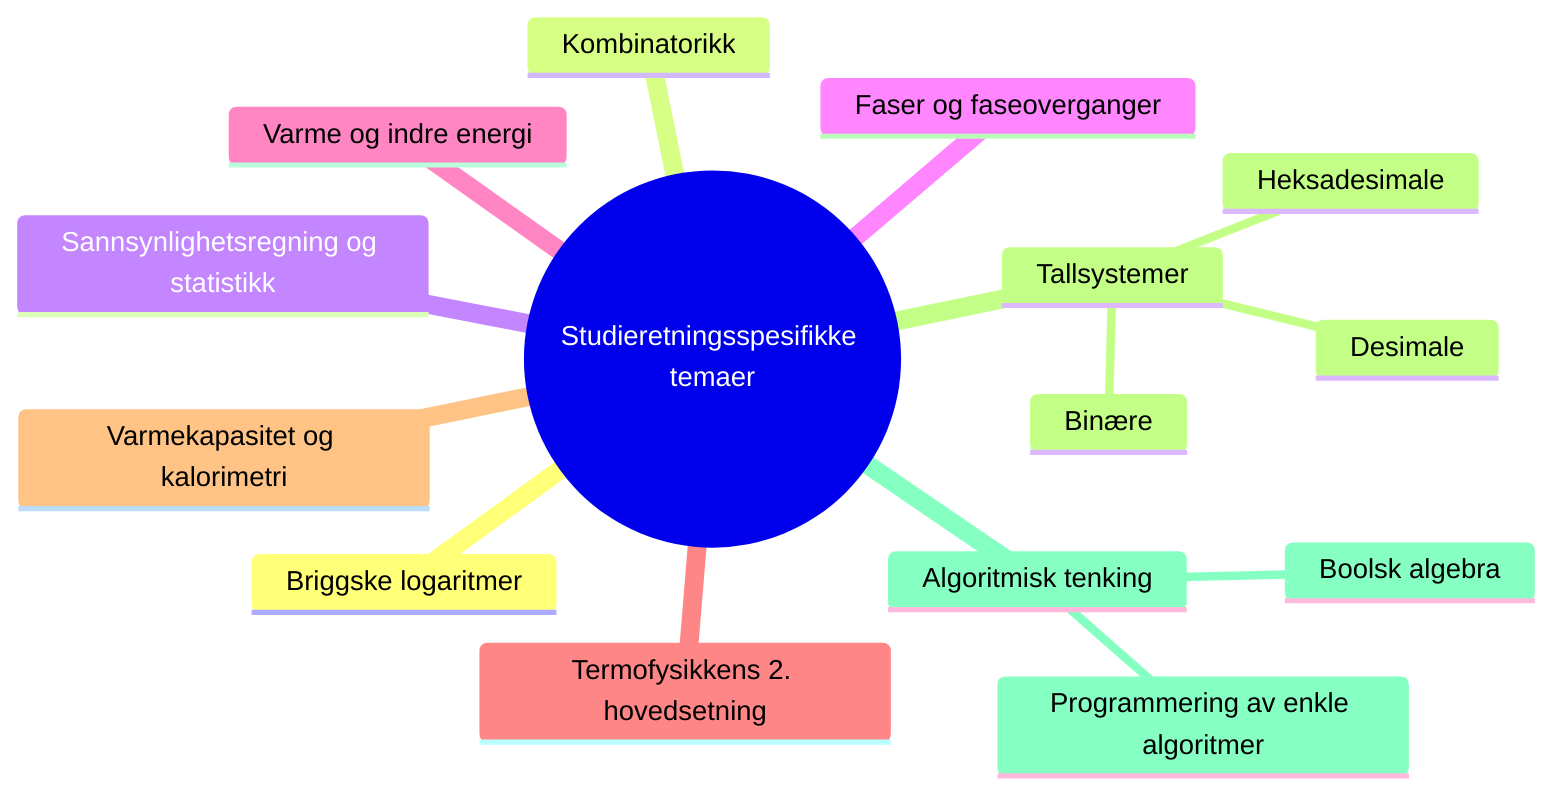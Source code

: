 mindmap
  root((Studieretningsspesifikke temaer))
    Briggske logaritmer
    Kombinatorikk
    Sannsynlighetsregning og statistikk
    Faser og faseoverganger
    Varme og indre energi
    Termofysikkens 2. hovedsetning
    Varmekapasitet og kalorimetri
    Tallsystemer
      Binære
      Desimale
      Heksadesimale
    Algoritmisk tenking
      Boolsk algebra
      Programmering av enkle algoritmer
